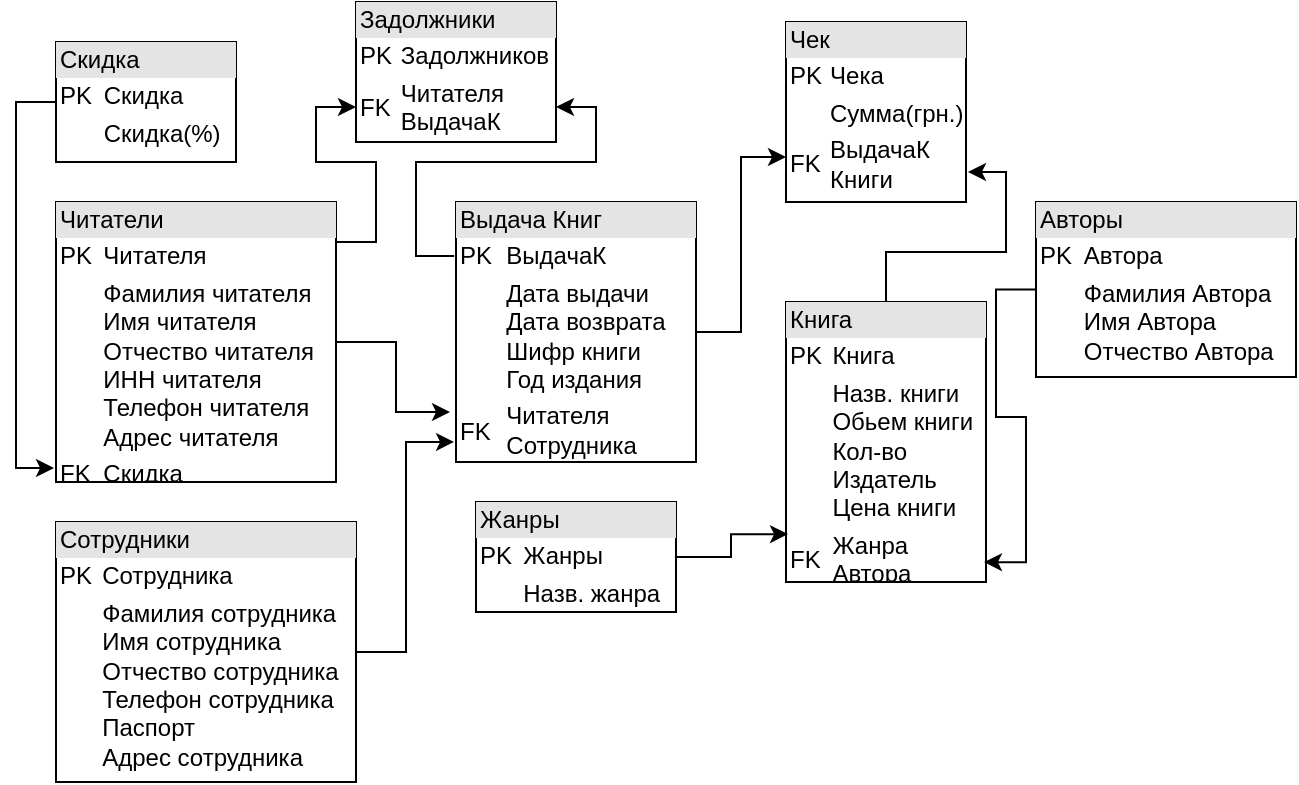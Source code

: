 <mxfile version="13.7.7" type="github">
  <diagram id="YUfTNhJfdpZjvH82Hbhq" name="Page-1">
    <mxGraphModel dx="1422" dy="804" grid="1" gridSize="10" guides="1" tooltips="1" connect="1" arrows="1" fold="1" page="1" pageScale="1" pageWidth="827" pageHeight="1169" math="0" shadow="0">
      <root>
        <mxCell id="0" />
        <mxCell id="1" parent="0" />
        <mxCell id="E39v8roHGMeJBc0dfjqB-11" style="edgeStyle=orthogonalEdgeStyle;rounded=0;orthogonalLoop=1;jettySize=auto;html=1;entryX=-0.007;entryY=0.95;entryDx=0;entryDy=0;entryPerimeter=0;" edge="1" parent="1" source="E39v8roHGMeJBc0dfjqB-1" target="E39v8roHGMeJBc0dfjqB-4">
          <mxGeometry relative="1" as="geometry">
            <Array as="points">
              <mxPoint x="100" y="160" />
              <mxPoint x="100" y="343" />
            </Array>
          </mxGeometry>
        </mxCell>
        <mxCell id="E39v8roHGMeJBc0dfjqB-1" value="&lt;div style=&quot;box-sizing: border-box ; width: 100% ; background: #e4e4e4 ; padding: 2px&quot;&gt;Скидка&lt;/div&gt;&lt;table style=&quot;width: 100% ; font-size: 1em&quot; cellpadding=&quot;2&quot; cellspacing=&quot;0&quot;&gt;&lt;tbody&gt;&lt;tr&gt;&lt;td&gt;PK&lt;/td&gt;&lt;td&gt;Скидка&lt;/td&gt;&lt;/tr&gt;&lt;tr&gt;&lt;td&gt;&lt;br&gt;&lt;/td&gt;&lt;td&gt;Скидка(%)&lt;/td&gt;&lt;/tr&gt;&lt;tr&gt;&lt;td&gt;&lt;br&gt;&lt;/td&gt;&lt;td&gt;&lt;br&gt;&lt;/td&gt;&lt;/tr&gt;&lt;tr&gt;&lt;td&gt;&lt;br&gt;&lt;/td&gt;&lt;td&gt;&lt;br&gt;&lt;/td&gt;&lt;/tr&gt;&lt;tr&gt;&lt;td&gt;&lt;br&gt;&lt;/td&gt;&lt;td&gt;&lt;/td&gt;&lt;/tr&gt;&lt;/tbody&gt;&lt;/table&gt;" style="verticalAlign=top;align=left;overflow=fill;html=1;" vertex="1" parent="1">
          <mxGeometry x="120" y="130" width="90" height="60" as="geometry" />
        </mxCell>
        <mxCell id="E39v8roHGMeJBc0dfjqB-14" style="edgeStyle=orthogonalEdgeStyle;rounded=0;orthogonalLoop=1;jettySize=auto;html=1;entryX=1;entryY=0.75;entryDx=0;entryDy=0;exitX=-0.008;exitY=0.208;exitDx=0;exitDy=0;exitPerimeter=0;" edge="1" parent="1" source="E39v8roHGMeJBc0dfjqB-2" target="E39v8roHGMeJBc0dfjqB-5">
          <mxGeometry relative="1" as="geometry" />
        </mxCell>
        <mxCell id="E39v8roHGMeJBc0dfjqB-18" style="edgeStyle=orthogonalEdgeStyle;rounded=0;orthogonalLoop=1;jettySize=auto;html=1;entryX=0;entryY=0.75;entryDx=0;entryDy=0;" edge="1" parent="1" source="E39v8roHGMeJBc0dfjqB-2" target="E39v8roHGMeJBc0dfjqB-10">
          <mxGeometry relative="1" as="geometry" />
        </mxCell>
        <mxCell id="E39v8roHGMeJBc0dfjqB-2" value="&lt;div style=&quot;box-sizing: border-box ; width: 100% ; background: #e4e4e4 ; padding: 2px&quot;&gt;Выдача Книг&lt;/div&gt;&lt;table style=&quot;width: 100% ; font-size: 1em&quot; cellpadding=&quot;2&quot; cellspacing=&quot;0&quot;&gt;&lt;tbody&gt;&lt;tr&gt;&lt;td&gt;PK&lt;/td&gt;&lt;td&gt;ВыдачаК&lt;/td&gt;&lt;/tr&gt;&lt;tr&gt;&lt;td&gt;&lt;br&gt;&lt;/td&gt;&lt;td&gt;Дата выдачи&lt;br&gt;Дата возврата&lt;br&gt;Шифр книги&lt;br&gt;Год издания&lt;/td&gt;&lt;/tr&gt;&lt;tr&gt;&lt;td&gt;FK&lt;/td&gt;&lt;td&gt;Читателя&lt;br&gt;Сотрудника&lt;br&gt;&lt;/td&gt;&lt;/tr&gt;&lt;tr&gt;&lt;td&gt;&lt;/td&gt;&lt;td&gt;&lt;br&gt;&lt;/td&gt;&lt;/tr&gt;&lt;/tbody&gt;&lt;/table&gt;" style="verticalAlign=top;align=left;overflow=fill;html=1;" vertex="1" parent="1">
          <mxGeometry x="320" y="210" width="120" height="130" as="geometry" />
        </mxCell>
        <mxCell id="E39v8roHGMeJBc0dfjqB-16" style="edgeStyle=orthogonalEdgeStyle;rounded=0;orthogonalLoop=1;jettySize=auto;html=1;entryX=-0.008;entryY=0.923;entryDx=0;entryDy=0;entryPerimeter=0;" edge="1" parent="1" source="E39v8roHGMeJBc0dfjqB-3" target="E39v8roHGMeJBc0dfjqB-2">
          <mxGeometry relative="1" as="geometry" />
        </mxCell>
        <mxCell id="E39v8roHGMeJBc0dfjqB-3" value="&lt;div style=&quot;box-sizing: border-box ; width: 100% ; background: #e4e4e4 ; padding: 2px&quot;&gt;Сотрудники&lt;/div&gt;&lt;table style=&quot;width: 100% ; font-size: 1em&quot; cellpadding=&quot;2&quot; cellspacing=&quot;0&quot;&gt;&lt;tbody&gt;&lt;tr&gt;&lt;td&gt;PK&lt;/td&gt;&lt;td&gt;Сотрудника&lt;/td&gt;&lt;/tr&gt;&lt;tr&gt;&lt;td&gt;&lt;br&gt;&lt;/td&gt;&lt;td&gt;Фамилия сотрудника&lt;br&gt;Имя сотрудника&lt;br&gt;Отчество сотрудника&lt;br&gt;Телефон сотрудника&lt;br&gt;Паспорт&lt;br&gt;Адрес сотрудника&lt;/td&gt;&lt;/tr&gt;&lt;tr&gt;&lt;td&gt;&lt;br&gt;&lt;/td&gt;&lt;td&gt;&lt;br&gt;&lt;/td&gt;&lt;/tr&gt;&lt;tr&gt;&lt;td&gt;&lt;/td&gt;&lt;td&gt;&lt;br&gt;&lt;/td&gt;&lt;/tr&gt;&lt;/tbody&gt;&lt;/table&gt;" style="verticalAlign=top;align=left;overflow=fill;html=1;" vertex="1" parent="1">
          <mxGeometry x="120" y="370" width="150" height="130" as="geometry" />
        </mxCell>
        <mxCell id="E39v8roHGMeJBc0dfjqB-12" style="edgeStyle=orthogonalEdgeStyle;rounded=0;orthogonalLoop=1;jettySize=auto;html=1;entryX=0;entryY=0.75;entryDx=0;entryDy=0;" edge="1" parent="1" source="E39v8roHGMeJBc0dfjqB-4" target="E39v8roHGMeJBc0dfjqB-5">
          <mxGeometry relative="1" as="geometry">
            <Array as="points">
              <mxPoint x="280" y="230" />
              <mxPoint x="280" y="190" />
              <mxPoint x="250" y="190" />
              <mxPoint x="250" y="163" />
            </Array>
          </mxGeometry>
        </mxCell>
        <mxCell id="E39v8roHGMeJBc0dfjqB-15" style="edgeStyle=orthogonalEdgeStyle;rounded=0;orthogonalLoop=1;jettySize=auto;html=1;entryX=-0.025;entryY=0.808;entryDx=0;entryDy=0;entryPerimeter=0;" edge="1" parent="1" source="E39v8roHGMeJBc0dfjqB-4" target="E39v8roHGMeJBc0dfjqB-2">
          <mxGeometry relative="1" as="geometry" />
        </mxCell>
        <mxCell id="E39v8roHGMeJBc0dfjqB-4" value="&lt;div style=&quot;box-sizing: border-box ; width: 100% ; background: #e4e4e4 ; padding: 2px&quot;&gt;Читатели&lt;/div&gt;&lt;table style=&quot;width: 100% ; font-size: 1em&quot; cellpadding=&quot;2&quot; cellspacing=&quot;0&quot;&gt;&lt;tbody&gt;&lt;tr&gt;&lt;td&gt;PK&lt;/td&gt;&lt;td&gt;Читателя&lt;/td&gt;&lt;/tr&gt;&lt;tr&gt;&lt;td&gt;&lt;br&gt;&lt;/td&gt;&lt;td&gt;Фамилия читателя&lt;br&gt;Имя читателя&lt;br&gt;Отчество читателя&lt;br&gt;ИНН читателя&lt;br&gt;Телефон читателя&lt;br&gt;Адрес читателя&lt;/td&gt;&lt;/tr&gt;&lt;tr&gt;&lt;td&gt;FK&lt;/td&gt;&lt;td&gt;Скидка&lt;/td&gt;&lt;/tr&gt;&lt;tr&gt;&lt;td&gt;&lt;/td&gt;&lt;td&gt;&lt;br&gt;&lt;/td&gt;&lt;/tr&gt;&lt;/tbody&gt;&lt;/table&gt;" style="verticalAlign=top;align=left;overflow=fill;html=1;" vertex="1" parent="1">
          <mxGeometry x="120" y="210" width="140" height="140" as="geometry" />
        </mxCell>
        <mxCell id="E39v8roHGMeJBc0dfjqB-5" value="&lt;div style=&quot;box-sizing: border-box ; width: 100% ; background: #e4e4e4 ; padding: 2px&quot;&gt;Задолжники&lt;/div&gt;&lt;table style=&quot;width: 100% ; font-size: 1em&quot; cellpadding=&quot;2&quot; cellspacing=&quot;0&quot;&gt;&lt;tbody&gt;&lt;tr&gt;&lt;td&gt;PK&lt;/td&gt;&lt;td&gt;Задолжников&lt;/td&gt;&lt;/tr&gt;&lt;tr&gt;&lt;td&gt;FK&lt;/td&gt;&lt;td&gt;Читателя&lt;br&gt;ВыдачаК&lt;/td&gt;&lt;/tr&gt;&lt;tr&gt;&lt;td&gt;&lt;/td&gt;&lt;td&gt;&lt;br&gt;&lt;/td&gt;&lt;/tr&gt;&lt;/tbody&gt;&lt;/table&gt;" style="verticalAlign=top;align=left;overflow=fill;html=1;" vertex="1" parent="1">
          <mxGeometry x="270" y="110" width="100" height="70" as="geometry" />
        </mxCell>
        <mxCell id="E39v8roHGMeJBc0dfjqB-19" style="edgeStyle=orthogonalEdgeStyle;rounded=0;orthogonalLoop=1;jettySize=auto;html=1;entryX=1.011;entryY=0.833;entryDx=0;entryDy=0;entryPerimeter=0;" edge="1" parent="1" source="E39v8roHGMeJBc0dfjqB-6" target="E39v8roHGMeJBc0dfjqB-10">
          <mxGeometry relative="1" as="geometry" />
        </mxCell>
        <mxCell id="E39v8roHGMeJBc0dfjqB-6" value="&lt;div style=&quot;box-sizing: border-box ; width: 100% ; background: #e4e4e4 ; padding: 2px&quot;&gt;Книга&lt;/div&gt;&lt;table style=&quot;width: 100% ; font-size: 1em&quot; cellpadding=&quot;2&quot; cellspacing=&quot;0&quot;&gt;&lt;tbody&gt;&lt;tr&gt;&lt;td&gt;PK&lt;/td&gt;&lt;td&gt;Книга&lt;br&gt;&lt;/td&gt;&lt;/tr&gt;&lt;tr&gt;&lt;td&gt;&lt;br&gt;&lt;/td&gt;&lt;td&gt;Назв. книги&lt;br&gt;Обьем книги&lt;br&gt;Кол-во&lt;br&gt;Издатель&lt;br&gt;Цена книги&lt;br&gt;&lt;/td&gt;&lt;/tr&gt;&lt;tr&gt;&lt;td&gt;FK&lt;/td&gt;&lt;td&gt;Жанра&lt;br&gt;Автора&lt;/td&gt;&lt;/tr&gt;&lt;tr&gt;&lt;td&gt;&lt;/td&gt;&lt;td&gt;&lt;br&gt;&lt;/td&gt;&lt;/tr&gt;&lt;/tbody&gt;&lt;/table&gt;" style="verticalAlign=top;align=left;overflow=fill;html=1;" vertex="1" parent="1">
          <mxGeometry x="485" y="260" width="100" height="140" as="geometry" />
        </mxCell>
        <mxCell id="E39v8roHGMeJBc0dfjqB-21" style="edgeStyle=orthogonalEdgeStyle;rounded=0;orthogonalLoop=1;jettySize=auto;html=1;entryX=0.99;entryY=0.929;entryDx=0;entryDy=0;entryPerimeter=0;" edge="1" parent="1" source="E39v8roHGMeJBc0dfjqB-7" target="E39v8roHGMeJBc0dfjqB-6">
          <mxGeometry relative="1" as="geometry" />
        </mxCell>
        <mxCell id="E39v8roHGMeJBc0dfjqB-7" value="&lt;div style=&quot;box-sizing: border-box ; width: 100% ; background: #e4e4e4 ; padding: 2px&quot;&gt;Авторы&lt;/div&gt;&lt;table style=&quot;width: 100% ; font-size: 1em&quot; cellpadding=&quot;2&quot; cellspacing=&quot;0&quot;&gt;&lt;tbody&gt;&lt;tr&gt;&lt;td&gt;PK&lt;/td&gt;&lt;td&gt;Автора&lt;/td&gt;&lt;/tr&gt;&lt;tr&gt;&lt;td&gt;&lt;br&gt;&lt;/td&gt;&lt;td&gt;Фамилия Автора&lt;br&gt;Имя Автора&lt;br&gt;Отчество Автора&lt;/td&gt;&lt;/tr&gt;&lt;tr&gt;&lt;td&gt;&lt;/td&gt;&lt;td&gt;&lt;br&gt;&lt;/td&gt;&lt;/tr&gt;&lt;/tbody&gt;&lt;/table&gt;" style="verticalAlign=top;align=left;overflow=fill;html=1;" vertex="1" parent="1">
          <mxGeometry x="610" y="210" width="130" height="87.5" as="geometry" />
        </mxCell>
        <mxCell id="E39v8roHGMeJBc0dfjqB-20" style="edgeStyle=orthogonalEdgeStyle;rounded=0;orthogonalLoop=1;jettySize=auto;html=1;entryX=0.01;entryY=0.829;entryDx=0;entryDy=0;entryPerimeter=0;" edge="1" parent="1" source="E39v8roHGMeJBc0dfjqB-9" target="E39v8roHGMeJBc0dfjqB-6">
          <mxGeometry relative="1" as="geometry" />
        </mxCell>
        <mxCell id="E39v8roHGMeJBc0dfjqB-9" value="&lt;div style=&quot;box-sizing: border-box ; width: 100% ; background: #e4e4e4 ; padding: 2px&quot;&gt;Жанры&lt;/div&gt;&lt;table style=&quot;width: 100% ; font-size: 1em&quot; cellpadding=&quot;2&quot; cellspacing=&quot;0&quot;&gt;&lt;tbody&gt;&lt;tr&gt;&lt;td&gt;PK&lt;/td&gt;&lt;td&gt;Жанры&lt;/td&gt;&lt;/tr&gt;&lt;tr&gt;&lt;td&gt;&lt;br&gt;&lt;/td&gt;&lt;td&gt;Назв. жанра&lt;/td&gt;&lt;/tr&gt;&lt;tr&gt;&lt;td&gt;&lt;/td&gt;&lt;td&gt;&lt;br&gt;&lt;/td&gt;&lt;/tr&gt;&lt;/tbody&gt;&lt;/table&gt;" style="verticalAlign=top;align=left;overflow=fill;html=1;" vertex="1" parent="1">
          <mxGeometry x="330" y="360" width="100" height="55" as="geometry" />
        </mxCell>
        <mxCell id="E39v8roHGMeJBc0dfjqB-10" value="&lt;div style=&quot;box-sizing: border-box ; width: 100% ; background: #e4e4e4 ; padding: 2px&quot;&gt;Чек&lt;/div&gt;&lt;table style=&quot;width: 100% ; font-size: 1em&quot; cellpadding=&quot;2&quot; cellspacing=&quot;0&quot;&gt;&lt;tbody&gt;&lt;tr&gt;&lt;td&gt;PK&lt;/td&gt;&lt;td&gt;Чека&lt;/td&gt;&lt;/tr&gt;&lt;tr&gt;&lt;td&gt;&lt;br&gt;&lt;/td&gt;&lt;td&gt;Сумма(грн.)&lt;/td&gt;&lt;/tr&gt;&lt;tr&gt;&lt;td&gt;FK&lt;/td&gt;&lt;td&gt;ВыдачаК&lt;br&gt;Книги&lt;br&gt;&lt;/td&gt;&lt;/tr&gt;&lt;tr&gt;&lt;td&gt;&lt;/td&gt;&lt;td&gt;&lt;br&gt;&lt;/td&gt;&lt;/tr&gt;&lt;/tbody&gt;&lt;/table&gt;" style="verticalAlign=top;align=left;overflow=fill;html=1;" vertex="1" parent="1">
          <mxGeometry x="485" y="120" width="90" height="90" as="geometry" />
        </mxCell>
      </root>
    </mxGraphModel>
  </diagram>
</mxfile>
